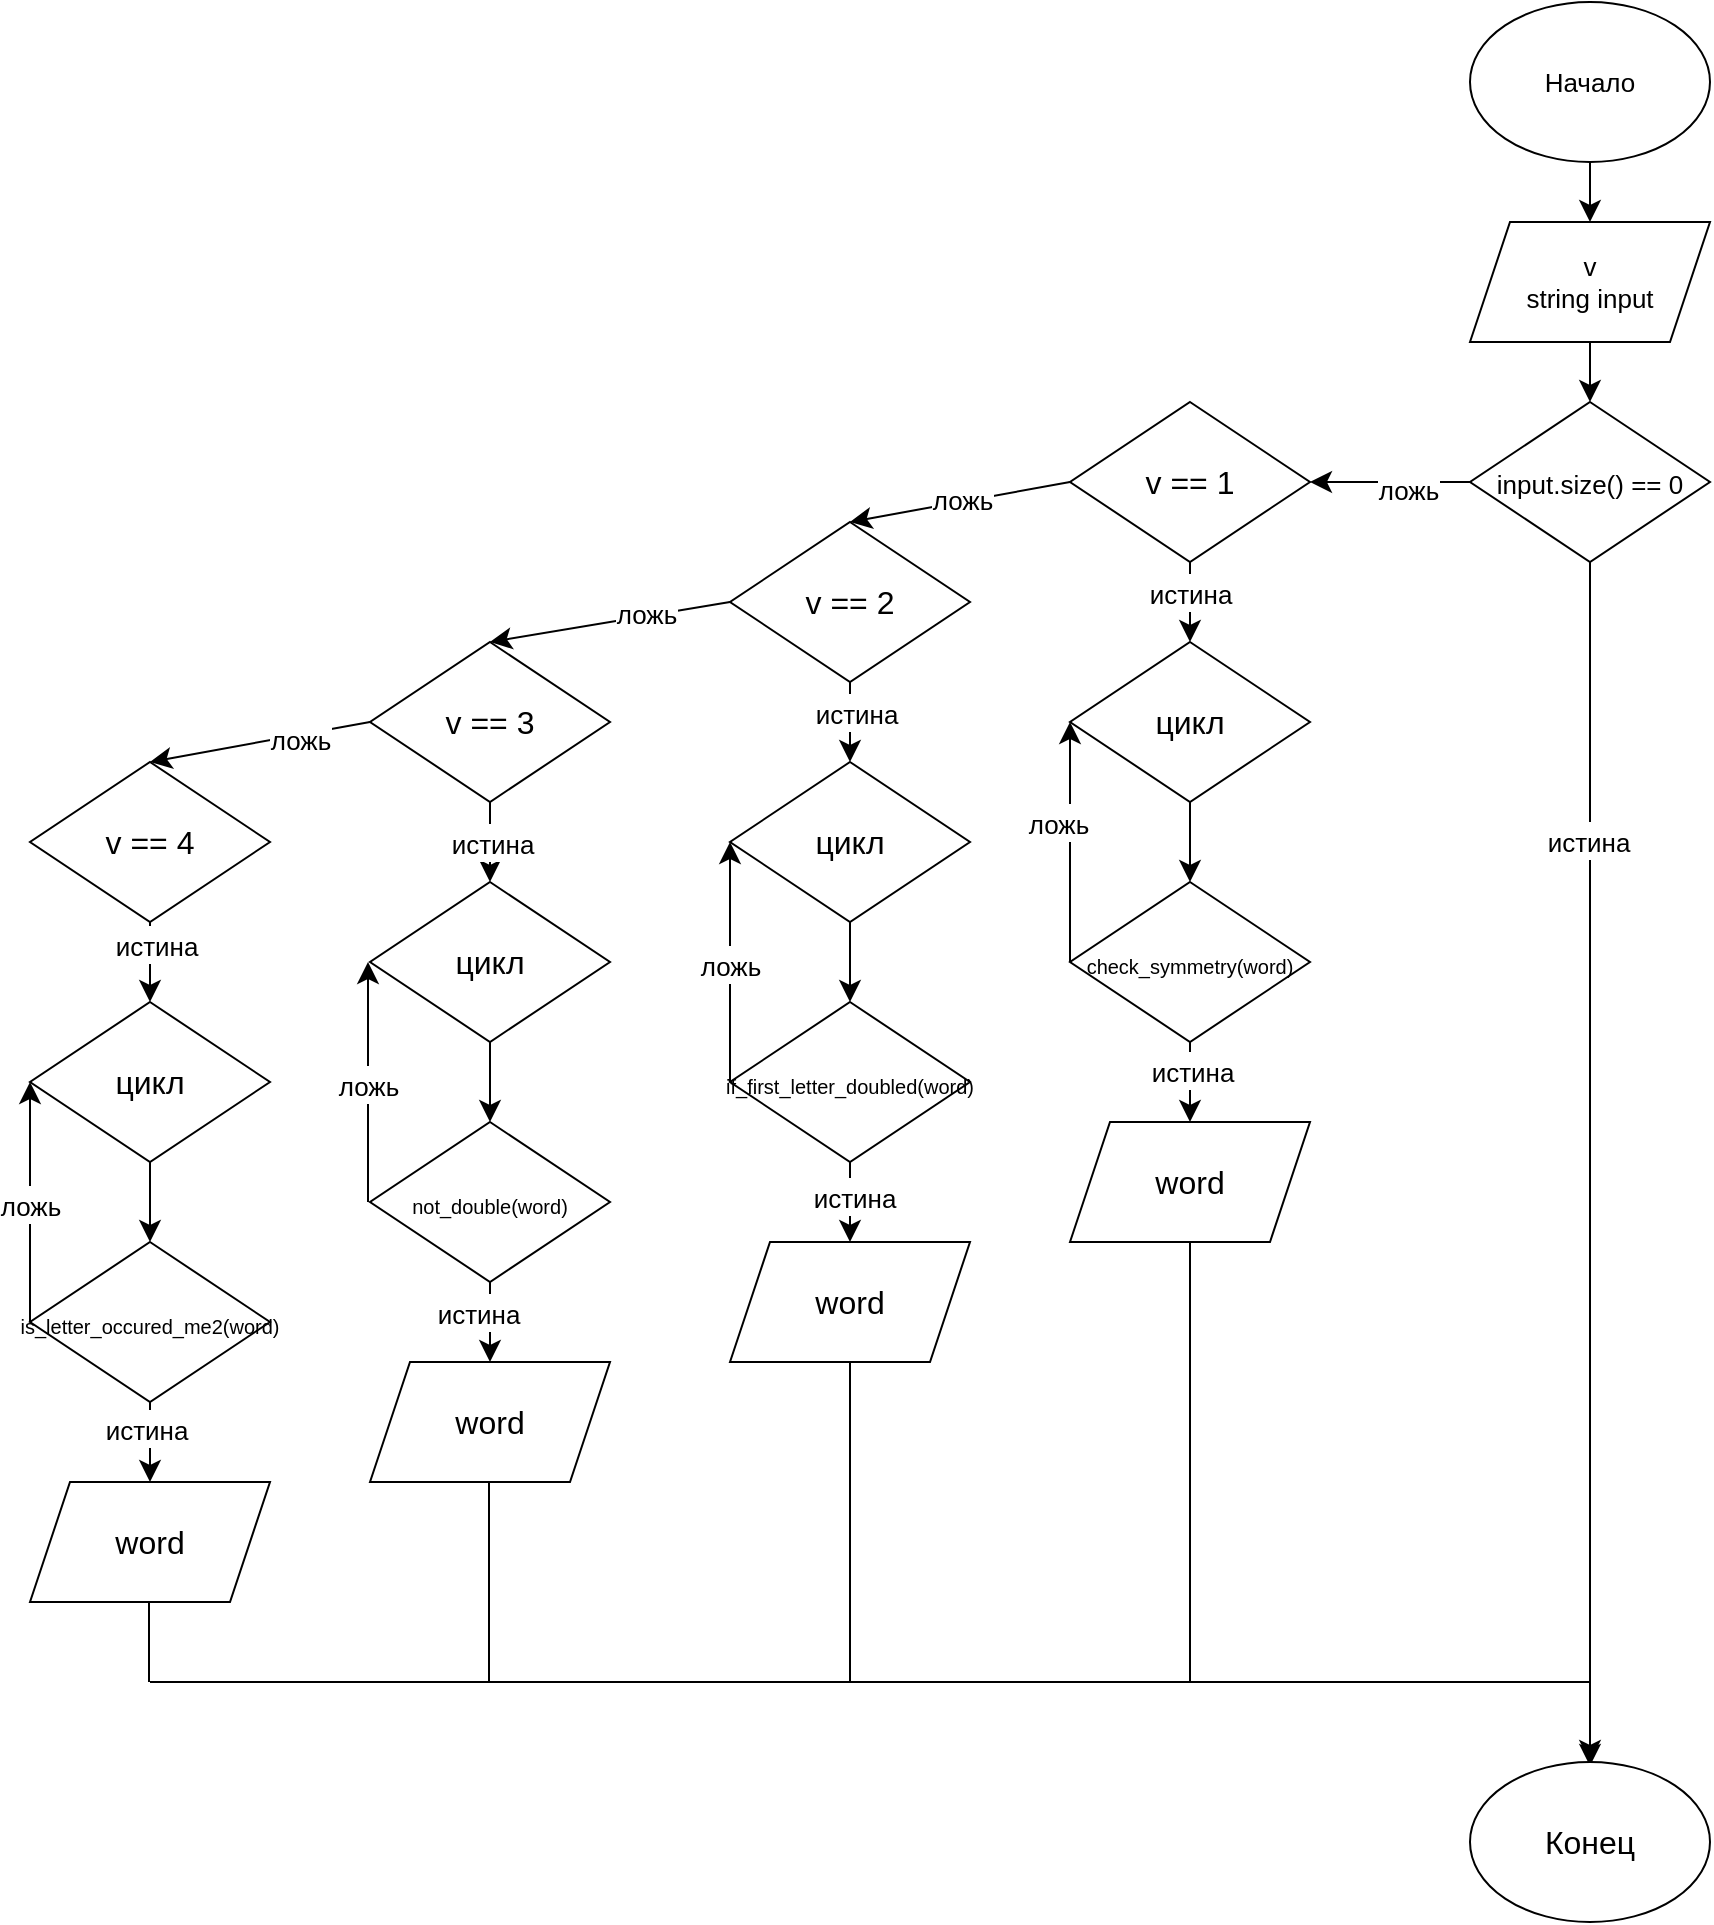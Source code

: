 <mxfile version="22.1.2" type="device">
  <diagram name="Страница — 1" id="BGVivmdMPbJRiv8pt6Tk">
    <mxGraphModel dx="1732" dy="2822" grid="1" gridSize="10" guides="1" tooltips="1" connect="1" arrows="1" fold="1" page="1" pageScale="1" pageWidth="827" pageHeight="1169" math="1" shadow="0">
      <root>
        <mxCell id="0" />
        <mxCell id="1" parent="0" />
        <mxCell id="85KC1QcqC5Q0MYwyu4rf-2" value="" style="edgeStyle=none;curved=1;rounded=0;orthogonalLoop=1;jettySize=auto;html=1;fontSize=12;startSize=8;endSize=8;" edge="1" parent="1" source="VHtgcgVGDUhuNv95dtVm-1" target="85KC1QcqC5Q0MYwyu4rf-1">
          <mxGeometry relative="1" as="geometry" />
        </mxCell>
        <mxCell id="VHtgcgVGDUhuNv95dtVm-1" value="&lt;div style=&quot;font-size: 13px;&quot;&gt;&lt;font style=&quot;font-size: 13px;&quot;&gt;Начало&lt;/font&gt;&lt;/div&gt;" style="ellipse;whiteSpace=wrap;html=1;" parent="1" vertex="1">
          <mxGeometry x="560" y="-2320" width="120" height="80" as="geometry" />
        </mxCell>
        <mxCell id="85KC1QcqC5Q0MYwyu4rf-5" value="" style="edgeStyle=none;curved=1;rounded=0;orthogonalLoop=1;jettySize=auto;html=1;fontSize=12;startSize=8;endSize=8;" edge="1" parent="1" source="85KC1QcqC5Q0MYwyu4rf-1" target="85KC1QcqC5Q0MYwyu4rf-3">
          <mxGeometry relative="1" as="geometry" />
        </mxCell>
        <mxCell id="85KC1QcqC5Q0MYwyu4rf-1" value="&lt;div style=&quot;font-size: 13px;&quot;&gt;&lt;font style=&quot;font-size: 13px;&quot;&gt;v&lt;/font&gt;&lt;/div&gt;&lt;div style=&quot;font-size: 13px;&quot;&gt;&lt;font style=&quot;font-size: 13px;&quot;&gt;string input&lt;font style=&quot;font-size: 13px;&quot;&gt;&lt;br&gt;&lt;/font&gt;&lt;/font&gt;&lt;/div&gt;" style="shape=parallelogram;perimeter=parallelogramPerimeter;whiteSpace=wrap;html=1;fixedSize=1;fontSize=16;" vertex="1" parent="1">
          <mxGeometry x="560" y="-2210" width="120" height="60" as="geometry" />
        </mxCell>
        <mxCell id="85KC1QcqC5Q0MYwyu4rf-18" style="edgeStyle=none;curved=1;rounded=0;orthogonalLoop=1;jettySize=auto;html=1;entryX=1;entryY=0.5;entryDx=0;entryDy=0;fontSize=12;startSize=8;endSize=8;" edge="1" parent="1" source="85KC1QcqC5Q0MYwyu4rf-3" target="85KC1QcqC5Q0MYwyu4rf-17">
          <mxGeometry relative="1" as="geometry" />
        </mxCell>
        <mxCell id="85KC1QcqC5Q0MYwyu4rf-19" value="&lt;font style=&quot;font-size: 13px;&quot;&gt;ложь&lt;/font&gt;" style="edgeLabel;html=1;align=center;verticalAlign=middle;resizable=0;points=[];fontSize=16;" vertex="1" connectable="0" parent="85KC1QcqC5Q0MYwyu4rf-18">
          <mxGeometry x="-0.225" y="3" relative="1" as="geometry">
            <mxPoint as="offset" />
          </mxGeometry>
        </mxCell>
        <mxCell id="85KC1QcqC5Q0MYwyu4rf-69" style="edgeStyle=none;curved=1;rounded=0;orthogonalLoop=1;jettySize=auto;html=1;fontSize=12;startSize=8;endSize=8;" edge="1" parent="1" source="85KC1QcqC5Q0MYwyu4rf-3">
          <mxGeometry relative="1" as="geometry">
            <mxPoint x="620" y="-1438" as="targetPoint" />
          </mxGeometry>
        </mxCell>
        <mxCell id="85KC1QcqC5Q0MYwyu4rf-70" value="&lt;font style=&quot;font-size: 13px;&quot;&gt;истина&lt;/font&gt;" style="edgeLabel;html=1;align=center;verticalAlign=middle;resizable=0;points=[];fontSize=16;" vertex="1" connectable="0" parent="85KC1QcqC5Q0MYwyu4rf-69">
          <mxGeometry x="-0.538" y="-1" relative="1" as="geometry">
            <mxPoint as="offset" />
          </mxGeometry>
        </mxCell>
        <mxCell id="85KC1QcqC5Q0MYwyu4rf-3" value="&lt;font style=&quot;font-size: 13px;&quot;&gt;input.size() == 0&lt;/font&gt;" style="rhombus;whiteSpace=wrap;html=1;fontSize=16;" vertex="1" parent="1">
          <mxGeometry x="560" y="-2120" width="120" height="80" as="geometry" />
        </mxCell>
        <mxCell id="85KC1QcqC5Q0MYwyu4rf-21" value="" style="edgeStyle=none;curved=1;rounded=0;orthogonalLoop=1;jettySize=auto;html=1;fontSize=12;startSize=8;endSize=8;" edge="1" parent="1" source="85KC1QcqC5Q0MYwyu4rf-17" target="85KC1QcqC5Q0MYwyu4rf-20">
          <mxGeometry relative="1" as="geometry" />
        </mxCell>
        <mxCell id="85KC1QcqC5Q0MYwyu4rf-22" value="&lt;font style=&quot;font-size: 13px;&quot;&gt;истина&lt;/font&gt;" style="edgeLabel;html=1;align=center;verticalAlign=middle;resizable=0;points=[];fontSize=16;" vertex="1" connectable="0" parent="85KC1QcqC5Q0MYwyu4rf-21">
          <mxGeometry x="-0.25" relative="1" as="geometry">
            <mxPoint as="offset" />
          </mxGeometry>
        </mxCell>
        <mxCell id="85KC1QcqC5Q0MYwyu4rf-26" value="" style="edgeStyle=none;curved=1;rounded=0;orthogonalLoop=1;jettySize=auto;html=1;fontSize=12;startSize=8;endSize=8;exitX=0;exitY=0.5;exitDx=0;exitDy=0;entryX=0.5;entryY=0;entryDx=0;entryDy=0;" edge="1" parent="1" source="85KC1QcqC5Q0MYwyu4rf-17" target="85KC1QcqC5Q0MYwyu4rf-25">
          <mxGeometry relative="1" as="geometry">
            <mxPoint x="310" y="-2080" as="sourcePoint" />
          </mxGeometry>
        </mxCell>
        <mxCell id="85KC1QcqC5Q0MYwyu4rf-27" value="&lt;font style=&quot;font-size: 13px;&quot;&gt;ложь&lt;/font&gt;" style="edgeLabel;html=1;align=center;verticalAlign=middle;resizable=0;points=[];fontSize=16;" vertex="1" connectable="0" parent="85KC1QcqC5Q0MYwyu4rf-26">
          <mxGeometry x="-0.025" y="-2" relative="1" as="geometry">
            <mxPoint as="offset" />
          </mxGeometry>
        </mxCell>
        <mxCell id="85KC1QcqC5Q0MYwyu4rf-17" value="v == 1" style="rhombus;whiteSpace=wrap;html=1;fontSize=16;" vertex="1" parent="1">
          <mxGeometry x="360" y="-2120" width="120" height="80" as="geometry" />
        </mxCell>
        <mxCell id="85KC1QcqC5Q0MYwyu4rf-24" value="" style="edgeStyle=none;curved=1;rounded=0;orthogonalLoop=1;jettySize=auto;html=1;fontSize=12;startSize=8;endSize=8;" edge="1" parent="1" source="85KC1QcqC5Q0MYwyu4rf-20" target="85KC1QcqC5Q0MYwyu4rf-23">
          <mxGeometry relative="1" as="geometry" />
        </mxCell>
        <mxCell id="85KC1QcqC5Q0MYwyu4rf-20" value="цикл " style="rhombus;whiteSpace=wrap;html=1;fontSize=16;" vertex="1" parent="1">
          <mxGeometry x="360" y="-2000" width="120" height="80" as="geometry" />
        </mxCell>
        <mxCell id="85KC1QcqC5Q0MYwyu4rf-50" value="" style="edgeStyle=none;curved=1;rounded=0;orthogonalLoop=1;jettySize=auto;html=1;fontSize=12;startSize=8;endSize=8;" edge="1" parent="1" source="85KC1QcqC5Q0MYwyu4rf-23" target="85KC1QcqC5Q0MYwyu4rf-49">
          <mxGeometry relative="1" as="geometry" />
        </mxCell>
        <mxCell id="85KC1QcqC5Q0MYwyu4rf-76" value="&lt;font style=&quot;font-size: 13px;&quot;&gt;истина&lt;/font&gt;" style="edgeLabel;html=1;align=center;verticalAlign=middle;resizable=0;points=[];fontSize=16;" vertex="1" connectable="0" parent="85KC1QcqC5Q0MYwyu4rf-50">
          <mxGeometry x="-0.3" y="1" relative="1" as="geometry">
            <mxPoint as="offset" />
          </mxGeometry>
        </mxCell>
        <mxCell id="85KC1QcqC5Q0MYwyu4rf-81" style="edgeStyle=none;curved=1;rounded=0;orthogonalLoop=1;jettySize=auto;html=1;entryX=0;entryY=0.5;entryDx=0;entryDy=0;fontSize=12;startSize=8;endSize=8;exitX=0;exitY=0.5;exitDx=0;exitDy=0;" edge="1" parent="1" source="85KC1QcqC5Q0MYwyu4rf-23" target="85KC1QcqC5Q0MYwyu4rf-20">
          <mxGeometry relative="1" as="geometry">
            <Array as="points">
              <mxPoint x="360" y="-1870" />
            </Array>
          </mxGeometry>
        </mxCell>
        <mxCell id="85KC1QcqC5Q0MYwyu4rf-93" value="&lt;font style=&quot;font-size: 13px;&quot;&gt;ложь&lt;/font&gt;" style="edgeLabel;html=1;align=center;verticalAlign=middle;resizable=0;points=[];fontSize=16;" vertex="1" connectable="0" parent="85KC1QcqC5Q0MYwyu4rf-81">
          <mxGeometry x="0.167" y="6" relative="1" as="geometry">
            <mxPoint as="offset" />
          </mxGeometry>
        </mxCell>
        <mxCell id="85KC1QcqC5Q0MYwyu4rf-23" value="&lt;font size=&quot;1&quot;&gt;check_symmetry(word)&lt;/font&gt;" style="rhombus;whiteSpace=wrap;html=1;fontSize=16;" vertex="1" parent="1">
          <mxGeometry x="360" y="-1880" width="120" height="80" as="geometry" />
        </mxCell>
        <mxCell id="85KC1QcqC5Q0MYwyu4rf-30" style="edgeStyle=none;curved=1;rounded=0;orthogonalLoop=1;jettySize=auto;html=1;entryX=0.5;entryY=0;entryDx=0;entryDy=0;fontSize=12;startSize=8;endSize=8;exitX=0;exitY=0.5;exitDx=0;exitDy=0;" edge="1" parent="1" source="85KC1QcqC5Q0MYwyu4rf-25" target="85KC1QcqC5Q0MYwyu4rf-29">
          <mxGeometry relative="1" as="geometry">
            <mxPoint x="130" y="-2020" as="sourcePoint" />
          </mxGeometry>
        </mxCell>
        <mxCell id="85KC1QcqC5Q0MYwyu4rf-71" value="&lt;font style=&quot;font-size: 13px;&quot;&gt;ложь&lt;/font&gt;" style="edgeLabel;html=1;align=center;verticalAlign=middle;resizable=0;points=[];fontSize=16;" vertex="1" connectable="0" parent="85KC1QcqC5Q0MYwyu4rf-30">
          <mxGeometry x="-0.29" y="-2" relative="1" as="geometry">
            <mxPoint as="offset" />
          </mxGeometry>
        </mxCell>
        <mxCell id="85KC1QcqC5Q0MYwyu4rf-36" value="" style="edgeStyle=none;curved=1;rounded=0;orthogonalLoop=1;jettySize=auto;html=1;fontSize=12;startSize=8;endSize=8;" edge="1" parent="1" source="85KC1QcqC5Q0MYwyu4rf-25" target="85KC1QcqC5Q0MYwyu4rf-28">
          <mxGeometry relative="1" as="geometry" />
        </mxCell>
        <mxCell id="85KC1QcqC5Q0MYwyu4rf-73" value="&lt;font style=&quot;font-size: 13px;&quot;&gt;истина&lt;/font&gt;" style="edgeLabel;html=1;align=center;verticalAlign=middle;resizable=0;points=[];fontSize=16;" vertex="1" connectable="0" parent="85KC1QcqC5Q0MYwyu4rf-36">
          <mxGeometry x="-0.25" y="3" relative="1" as="geometry">
            <mxPoint as="offset" />
          </mxGeometry>
        </mxCell>
        <mxCell id="85KC1QcqC5Q0MYwyu4rf-25" value="v == 2" style="rhombus;whiteSpace=wrap;html=1;fontSize=16;" vertex="1" parent="1">
          <mxGeometry x="190" y="-2060" width="120" height="80" as="geometry" />
        </mxCell>
        <mxCell id="85KC1QcqC5Q0MYwyu4rf-28" value="цикл" style="rhombus;whiteSpace=wrap;html=1;fontSize=16;" vertex="1" parent="1">
          <mxGeometry x="190" y="-1940" width="120" height="80" as="geometry" />
        </mxCell>
        <mxCell id="85KC1QcqC5Q0MYwyu4rf-35" style="edgeStyle=none;curved=1;rounded=0;orthogonalLoop=1;jettySize=auto;html=1;entryX=0.5;entryY=0;entryDx=0;entryDy=0;fontSize=12;startSize=8;endSize=8;exitX=0;exitY=0.5;exitDx=0;exitDy=0;" edge="1" parent="1" source="85KC1QcqC5Q0MYwyu4rf-29" target="85KC1QcqC5Q0MYwyu4rf-33">
          <mxGeometry relative="1" as="geometry">
            <mxPoint x="-40" y="-1960" as="sourcePoint" />
          </mxGeometry>
        </mxCell>
        <mxCell id="85KC1QcqC5Q0MYwyu4rf-72" value="&lt;font style=&quot;font-size: 13px;&quot;&gt;ложь&lt;/font&gt;" style="edgeLabel;html=1;align=center;verticalAlign=middle;resizable=0;points=[];fontSize=16;" vertex="1" connectable="0" parent="85KC1QcqC5Q0MYwyu4rf-35">
          <mxGeometry x="-0.35" y="2" relative="1" as="geometry">
            <mxPoint y="-1" as="offset" />
          </mxGeometry>
        </mxCell>
        <mxCell id="85KC1QcqC5Q0MYwyu4rf-37" value="" style="edgeStyle=none;curved=1;rounded=0;orthogonalLoop=1;jettySize=auto;html=1;fontSize=12;startSize=8;endSize=8;" edge="1" parent="1" source="85KC1QcqC5Q0MYwyu4rf-29" target="85KC1QcqC5Q0MYwyu4rf-32">
          <mxGeometry relative="1" as="geometry" />
        </mxCell>
        <mxCell id="85KC1QcqC5Q0MYwyu4rf-74" value="&lt;font style=&quot;font-size: 13px;&quot;&gt;истина&lt;/font&gt;" style="edgeLabel;html=1;align=center;verticalAlign=middle;resizable=0;points=[];fontSize=16;" vertex="1" connectable="0" parent="85KC1QcqC5Q0MYwyu4rf-37">
          <mxGeometry y="1" relative="1" as="geometry">
            <mxPoint as="offset" />
          </mxGeometry>
        </mxCell>
        <mxCell id="85KC1QcqC5Q0MYwyu4rf-29" value="v == 3" style="rhombus;whiteSpace=wrap;html=1;fontSize=16;" vertex="1" parent="1">
          <mxGeometry x="10" y="-2000" width="120" height="80" as="geometry" />
        </mxCell>
        <mxCell id="85KC1QcqC5Q0MYwyu4rf-32" value="цикл" style="rhombus;whiteSpace=wrap;html=1;fontSize=16;" vertex="1" parent="1">
          <mxGeometry x="10" y="-1880" width="120" height="80" as="geometry" />
        </mxCell>
        <mxCell id="85KC1QcqC5Q0MYwyu4rf-38" value="" style="edgeStyle=none;curved=1;rounded=0;orthogonalLoop=1;jettySize=auto;html=1;fontSize=12;startSize=8;endSize=8;" edge="1" parent="1" source="85KC1QcqC5Q0MYwyu4rf-33" target="85KC1QcqC5Q0MYwyu4rf-34">
          <mxGeometry relative="1" as="geometry" />
        </mxCell>
        <mxCell id="85KC1QcqC5Q0MYwyu4rf-75" value="&lt;font style=&quot;font-size: 13px;&quot;&gt;истина&lt;/font&gt;" style="edgeLabel;html=1;align=center;verticalAlign=middle;resizable=0;points=[];fontSize=16;" vertex="1" connectable="0" parent="85KC1QcqC5Q0MYwyu4rf-38">
          <mxGeometry x="-0.45" y="3" relative="1" as="geometry">
            <mxPoint as="offset" />
          </mxGeometry>
        </mxCell>
        <mxCell id="85KC1QcqC5Q0MYwyu4rf-33" value="v == 4" style="rhombus;whiteSpace=wrap;html=1;fontSize=16;" vertex="1" parent="1">
          <mxGeometry x="-160" y="-1940" width="120" height="80" as="geometry" />
        </mxCell>
        <mxCell id="85KC1QcqC5Q0MYwyu4rf-34" value="цикл" style="rhombus;whiteSpace=wrap;html=1;fontSize=16;" vertex="1" parent="1">
          <mxGeometry x="-160" y="-1820" width="120" height="80" as="geometry" />
        </mxCell>
        <mxCell id="85KC1QcqC5Q0MYwyu4rf-39" value="" style="edgeStyle=none;curved=1;rounded=0;orthogonalLoop=1;jettySize=auto;html=1;fontSize=12;startSize=8;endSize=8;" edge="1" parent="1" target="85KC1QcqC5Q0MYwyu4rf-40">
          <mxGeometry relative="1" as="geometry">
            <mxPoint x="250" y="-1860" as="sourcePoint" />
          </mxGeometry>
        </mxCell>
        <mxCell id="85KC1QcqC5Q0MYwyu4rf-40" value="&lt;font size=&quot;1&quot;&gt;if_first_letter_doubled(word)&lt;/font&gt;" style="rhombus;whiteSpace=wrap;html=1;fontSize=16;" vertex="1" parent="1">
          <mxGeometry x="190" y="-1820" width="120" height="80" as="geometry" />
        </mxCell>
        <mxCell id="85KC1QcqC5Q0MYwyu4rf-45" value="" style="edgeStyle=none;curved=1;rounded=0;orthogonalLoop=1;jettySize=auto;html=1;fontSize=12;startSize=8;endSize=8;" edge="1" parent="1" target="85KC1QcqC5Q0MYwyu4rf-46">
          <mxGeometry relative="1" as="geometry">
            <mxPoint x="70" y="-1800" as="sourcePoint" />
          </mxGeometry>
        </mxCell>
        <mxCell id="85KC1QcqC5Q0MYwyu4rf-46" value="&lt;font size=&quot;1&quot;&gt;not_double(word)&lt;/font&gt;" style="rhombus;whiteSpace=wrap;html=1;fontSize=16;" vertex="1" parent="1">
          <mxGeometry x="10" y="-1760" width="120" height="80" as="geometry" />
        </mxCell>
        <mxCell id="85KC1QcqC5Q0MYwyu4rf-47" value="" style="edgeStyle=none;curved=1;rounded=0;orthogonalLoop=1;jettySize=auto;html=1;fontSize=12;startSize=8;endSize=8;" edge="1" parent="1" target="85KC1QcqC5Q0MYwyu4rf-48">
          <mxGeometry relative="1" as="geometry">
            <mxPoint x="-100" y="-1740" as="sourcePoint" />
          </mxGeometry>
        </mxCell>
        <mxCell id="85KC1QcqC5Q0MYwyu4rf-48" value="&lt;font size=&quot;1&quot;&gt;is_letter_occured_me2(word)&lt;/font&gt;" style="rhombus;whiteSpace=wrap;html=1;fontSize=16;" vertex="1" parent="1">
          <mxGeometry x="-160" y="-1700" width="120" height="80" as="geometry" />
        </mxCell>
        <mxCell id="85KC1QcqC5Q0MYwyu4rf-49" value="word" style="shape=parallelogram;perimeter=parallelogramPerimeter;whiteSpace=wrap;html=1;fixedSize=1;fontSize=16;" vertex="1" parent="1">
          <mxGeometry x="360" y="-1760" width="120" height="60" as="geometry" />
        </mxCell>
        <mxCell id="85KC1QcqC5Q0MYwyu4rf-51" value="" style="edgeStyle=none;curved=1;rounded=0;orthogonalLoop=1;jettySize=auto;html=1;fontSize=12;startSize=8;endSize=8;" edge="1" parent="1" target="85KC1QcqC5Q0MYwyu4rf-52">
          <mxGeometry relative="1" as="geometry">
            <mxPoint x="250" y="-1740" as="sourcePoint" />
          </mxGeometry>
        </mxCell>
        <mxCell id="85KC1QcqC5Q0MYwyu4rf-78" value="&lt;font style=&quot;font-size: 13px;&quot;&gt;истина&lt;/font&gt;" style="edgeLabel;html=1;align=center;verticalAlign=middle;resizable=0;points=[];fontSize=16;" vertex="1" connectable="0" parent="85KC1QcqC5Q0MYwyu4rf-51">
          <mxGeometry x="-0.15" y="2" relative="1" as="geometry">
            <mxPoint as="offset" />
          </mxGeometry>
        </mxCell>
        <mxCell id="85KC1QcqC5Q0MYwyu4rf-52" value="word" style="shape=parallelogram;perimeter=parallelogramPerimeter;whiteSpace=wrap;html=1;fixedSize=1;fontSize=16;" vertex="1" parent="1">
          <mxGeometry x="190" y="-1700" width="120" height="60" as="geometry" />
        </mxCell>
        <mxCell id="85KC1QcqC5Q0MYwyu4rf-53" value="" style="edgeStyle=none;curved=1;rounded=0;orthogonalLoop=1;jettySize=auto;html=1;fontSize=12;startSize=8;endSize=8;" edge="1" parent="1" target="85KC1QcqC5Q0MYwyu4rf-54">
          <mxGeometry relative="1" as="geometry">
            <mxPoint x="70" y="-1680" as="sourcePoint" />
          </mxGeometry>
        </mxCell>
        <mxCell id="85KC1QcqC5Q0MYwyu4rf-79" value="&lt;font style=&quot;font-size: 13px;&quot;&gt;истина&lt;/font&gt;" style="edgeLabel;html=1;align=center;verticalAlign=middle;resizable=0;points=[];fontSize=16;" vertex="1" connectable="0" parent="85KC1QcqC5Q0MYwyu4rf-53">
          <mxGeometry x="-0.25" y="-6" relative="1" as="geometry">
            <mxPoint as="offset" />
          </mxGeometry>
        </mxCell>
        <mxCell id="85KC1QcqC5Q0MYwyu4rf-54" value="word" style="shape=parallelogram;perimeter=parallelogramPerimeter;whiteSpace=wrap;html=1;fixedSize=1;fontSize=16;" vertex="1" parent="1">
          <mxGeometry x="10" y="-1640" width="120" height="60" as="geometry" />
        </mxCell>
        <mxCell id="85KC1QcqC5Q0MYwyu4rf-55" value="" style="edgeStyle=none;curved=1;rounded=0;orthogonalLoop=1;jettySize=auto;html=1;fontSize=12;startSize=8;endSize=8;" edge="1" parent="1" target="85KC1QcqC5Q0MYwyu4rf-56">
          <mxGeometry relative="1" as="geometry">
            <mxPoint x="-100" y="-1620" as="sourcePoint" />
          </mxGeometry>
        </mxCell>
        <mxCell id="85KC1QcqC5Q0MYwyu4rf-80" value="&lt;div&gt;&lt;font style=&quot;font-size: 13px;&quot;&gt;истина&lt;/font&gt;&lt;/div&gt;" style="edgeLabel;html=1;align=center;verticalAlign=middle;resizable=0;points=[];fontSize=16;" vertex="1" connectable="0" parent="85KC1QcqC5Q0MYwyu4rf-55">
          <mxGeometry x="-0.35" y="-2" relative="1" as="geometry">
            <mxPoint as="offset" />
          </mxGeometry>
        </mxCell>
        <mxCell id="85KC1QcqC5Q0MYwyu4rf-56" value="word" style="shape=parallelogram;perimeter=parallelogramPerimeter;whiteSpace=wrap;html=1;fixedSize=1;fontSize=16;" vertex="1" parent="1">
          <mxGeometry x="-160" y="-1580" width="120" height="60" as="geometry" />
        </mxCell>
        <mxCell id="85KC1QcqC5Q0MYwyu4rf-57" value="Конец" style="ellipse;whiteSpace=wrap;html=1;fontSize=16;" vertex="1" parent="1">
          <mxGeometry x="560" y="-1440" width="120" height="80" as="geometry" />
        </mxCell>
        <mxCell id="85KC1QcqC5Q0MYwyu4rf-61" value="" style="endArrow=none;html=1;rounded=0;fontSize=12;startSize=8;endSize=8;curved=1;" edge="1" parent="1">
          <mxGeometry width="50" height="50" relative="1" as="geometry">
            <mxPoint x="-100.5" y="-1480" as="sourcePoint" />
            <mxPoint x="-100.5" y="-1520" as="targetPoint" />
          </mxGeometry>
        </mxCell>
        <mxCell id="85KC1QcqC5Q0MYwyu4rf-62" value="" style="endArrow=none;html=1;rounded=0;fontSize=12;startSize=8;endSize=8;curved=1;" edge="1" parent="1">
          <mxGeometry width="50" height="50" relative="1" as="geometry">
            <mxPoint x="-100" y="-1480" as="sourcePoint" />
            <mxPoint x="620" y="-1480" as="targetPoint" />
          </mxGeometry>
        </mxCell>
        <mxCell id="85KC1QcqC5Q0MYwyu4rf-63" value="" style="endArrow=classic;html=1;rounded=0;fontSize=12;startSize=8;endSize=8;curved=1;entryX=0.5;entryY=0;entryDx=0;entryDy=0;" edge="1" parent="1" target="85KC1QcqC5Q0MYwyu4rf-57">
          <mxGeometry width="50" height="50" relative="1" as="geometry">
            <mxPoint x="620" y="-1480" as="sourcePoint" />
            <mxPoint x="670" y="-1530" as="targetPoint" />
          </mxGeometry>
        </mxCell>
        <mxCell id="85KC1QcqC5Q0MYwyu4rf-66" value="" style="endArrow=none;html=1;rounded=0;fontSize=12;startSize=8;endSize=8;curved=1;" edge="1" parent="1">
          <mxGeometry width="50" height="50" relative="1" as="geometry">
            <mxPoint x="69.5" y="-1480" as="sourcePoint" />
            <mxPoint x="69.5" y="-1580" as="targetPoint" />
          </mxGeometry>
        </mxCell>
        <mxCell id="85KC1QcqC5Q0MYwyu4rf-67" value="" style="endArrow=none;html=1;rounded=0;fontSize=12;startSize=8;endSize=8;curved=1;" edge="1" parent="1">
          <mxGeometry width="50" height="50" relative="1" as="geometry">
            <mxPoint x="250" y="-1480" as="sourcePoint" />
            <mxPoint x="250" y="-1640" as="targetPoint" />
          </mxGeometry>
        </mxCell>
        <mxCell id="85KC1QcqC5Q0MYwyu4rf-68" value="" style="endArrow=none;html=1;rounded=0;fontSize=12;startSize=8;endSize=8;curved=1;" edge="1" parent="1">
          <mxGeometry width="50" height="50" relative="1" as="geometry">
            <mxPoint x="420" y="-1480" as="sourcePoint" />
            <mxPoint x="420" y="-1700" as="targetPoint" />
          </mxGeometry>
        </mxCell>
        <mxCell id="85KC1QcqC5Q0MYwyu4rf-83" style="edgeStyle=none;curved=1;rounded=0;orthogonalLoop=1;jettySize=auto;html=1;entryX=0;entryY=0.5;entryDx=0;entryDy=0;fontSize=12;startSize=8;endSize=8;exitX=0;exitY=0.5;exitDx=0;exitDy=0;" edge="1" parent="1">
          <mxGeometry relative="1" as="geometry">
            <mxPoint x="190" y="-1780" as="sourcePoint" />
            <mxPoint x="190" y="-1900" as="targetPoint" />
            <Array as="points">
              <mxPoint x="190" y="-1810" />
            </Array>
          </mxGeometry>
        </mxCell>
        <mxCell id="85KC1QcqC5Q0MYwyu4rf-84" value="&lt;font style=&quot;font-size: 13px;&quot;&gt;ложь&lt;/font&gt;" style="edgeLabel;html=1;align=center;verticalAlign=middle;resizable=0;points=[];fontSize=16;" vertex="1" connectable="0" parent="85KC1QcqC5Q0MYwyu4rf-83">
          <mxGeometry x="-0.017" relative="1" as="geometry">
            <mxPoint as="offset" />
          </mxGeometry>
        </mxCell>
        <mxCell id="85KC1QcqC5Q0MYwyu4rf-89" style="edgeStyle=none;curved=1;rounded=0;orthogonalLoop=1;jettySize=auto;html=1;entryX=0;entryY=0.5;entryDx=0;entryDy=0;fontSize=12;startSize=8;endSize=8;exitX=0;exitY=0.5;exitDx=0;exitDy=0;" edge="1" parent="1">
          <mxGeometry relative="1" as="geometry">
            <mxPoint x="9" y="-1720" as="sourcePoint" />
            <mxPoint x="9" y="-1840" as="targetPoint" />
            <Array as="points">
              <mxPoint x="9" y="-1750" />
            </Array>
          </mxGeometry>
        </mxCell>
        <mxCell id="85KC1QcqC5Q0MYwyu4rf-90" value="&lt;font style=&quot;font-size: 13px;&quot;&gt;ложь&lt;/font&gt;" style="edgeLabel;html=1;align=center;verticalAlign=middle;resizable=0;points=[];fontSize=16;" vertex="1" connectable="0" parent="85KC1QcqC5Q0MYwyu4rf-89">
          <mxGeometry x="-0.017" relative="1" as="geometry">
            <mxPoint as="offset" />
          </mxGeometry>
        </mxCell>
        <mxCell id="85KC1QcqC5Q0MYwyu4rf-91" style="edgeStyle=none;curved=1;rounded=0;orthogonalLoop=1;jettySize=auto;html=1;entryX=0;entryY=0.5;entryDx=0;entryDy=0;fontSize=12;startSize=8;endSize=8;exitX=0;exitY=0.5;exitDx=0;exitDy=0;" edge="1" parent="1">
          <mxGeometry relative="1" as="geometry">
            <mxPoint x="-160" y="-1660" as="sourcePoint" />
            <mxPoint x="-160" y="-1780" as="targetPoint" />
            <Array as="points">
              <mxPoint x="-160" y="-1690" />
            </Array>
          </mxGeometry>
        </mxCell>
        <mxCell id="85KC1QcqC5Q0MYwyu4rf-92" value="&lt;font style=&quot;font-size: 13px;&quot;&gt;ложь&lt;/font&gt;" style="edgeLabel;html=1;align=center;verticalAlign=middle;resizable=0;points=[];fontSize=16;" vertex="1" connectable="0" parent="85KC1QcqC5Q0MYwyu4rf-91">
          <mxGeometry x="-0.017" relative="1" as="geometry">
            <mxPoint as="offset" />
          </mxGeometry>
        </mxCell>
      </root>
    </mxGraphModel>
  </diagram>
</mxfile>
